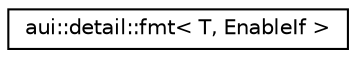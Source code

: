 digraph "Graphical Class Hierarchy"
{
 // LATEX_PDF_SIZE
  edge [fontname="Helvetica",fontsize="10",labelfontname="Helvetica",labelfontsize="10"];
  node [fontname="Helvetica",fontsize="10",shape=record];
  rankdir="LR";
  Node0 [label="aui::detail::fmt\< T, EnableIf \>",height=0.2,width=0.4,color="black", fillcolor="white", style="filled",URL="$structaui_1_1detail_1_1fmt.html",tooltip=" "];
}
